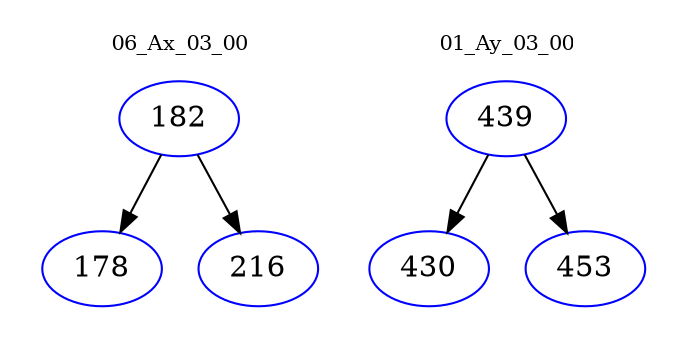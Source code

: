 digraph{
subgraph cluster_0 {
color = white
label = "06_Ax_03_00";
fontsize=10;
T0_182 [label="182", color="blue"]
T0_182 -> T0_178 [color="black"]
T0_178 [label="178", color="blue"]
T0_182 -> T0_216 [color="black"]
T0_216 [label="216", color="blue"]
}
subgraph cluster_1 {
color = white
label = "01_Ay_03_00";
fontsize=10;
T1_439 [label="439", color="blue"]
T1_439 -> T1_430 [color="black"]
T1_430 [label="430", color="blue"]
T1_439 -> T1_453 [color="black"]
T1_453 [label="453", color="blue"]
}
}
